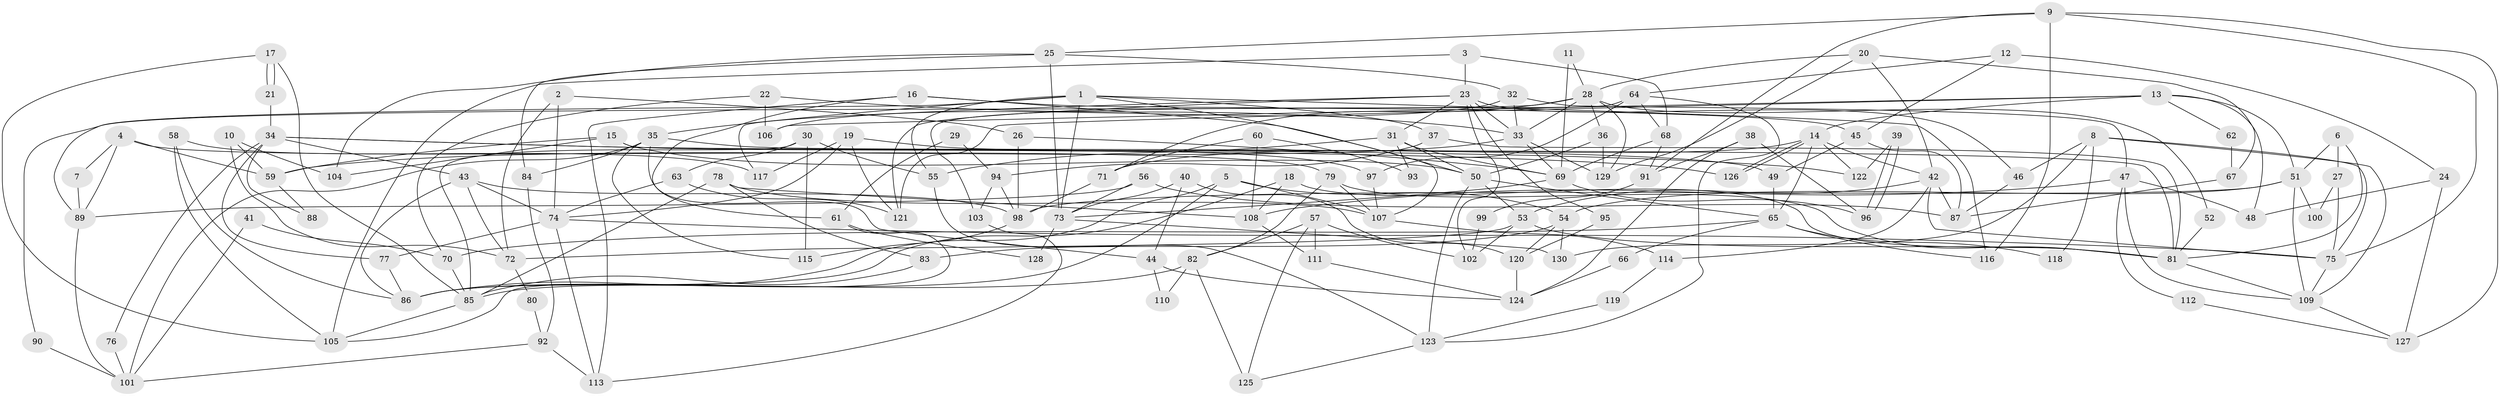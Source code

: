 // coarse degree distribution, {9: 0.06593406593406594, 4: 0.14285714285714285, 3: 0.23076923076923078, 6: 0.04395604395604396, 2: 0.1978021978021978, 8: 0.054945054945054944, 7: 0.10989010989010989, 5: 0.12087912087912088, 10: 0.02197802197802198, 12: 0.01098901098901099}
// Generated by graph-tools (version 1.1) at 2025/52/02/27/25 19:52:09]
// undirected, 130 vertices, 260 edges
graph export_dot {
graph [start="1"]
  node [color=gray90,style=filled];
  1;
  2;
  3;
  4;
  5;
  6;
  7;
  8;
  9;
  10;
  11;
  12;
  13;
  14;
  15;
  16;
  17;
  18;
  19;
  20;
  21;
  22;
  23;
  24;
  25;
  26;
  27;
  28;
  29;
  30;
  31;
  32;
  33;
  34;
  35;
  36;
  37;
  38;
  39;
  40;
  41;
  42;
  43;
  44;
  45;
  46;
  47;
  48;
  49;
  50;
  51;
  52;
  53;
  54;
  55;
  56;
  57;
  58;
  59;
  60;
  61;
  62;
  63;
  64;
  65;
  66;
  67;
  68;
  69;
  70;
  71;
  72;
  73;
  74;
  75;
  76;
  77;
  78;
  79;
  80;
  81;
  82;
  83;
  84;
  85;
  86;
  87;
  88;
  89;
  90;
  91;
  92;
  93;
  94;
  95;
  96;
  97;
  98;
  99;
  100;
  101;
  102;
  103;
  104;
  105;
  106;
  107;
  108;
  109;
  110;
  111;
  112;
  113;
  114;
  115;
  116;
  117;
  118;
  119;
  120;
  121;
  122;
  123;
  124;
  125;
  126;
  127;
  128;
  129;
  130;
  1 -- 107;
  1 -- 116;
  1 -- 35;
  1 -- 37;
  1 -- 55;
  1 -- 73;
  1 -- 89;
  2 -- 26;
  2 -- 72;
  2 -- 74;
  3 -- 23;
  3 -- 68;
  3 -- 105;
  4 -- 59;
  4 -- 89;
  4 -- 7;
  4 -- 79;
  5 -- 54;
  5 -- 86;
  5 -- 85;
  5 -- 107;
  6 -- 81;
  6 -- 51;
  6 -- 27;
  7 -- 89;
  8 -- 46;
  8 -- 75;
  8 -- 109;
  8 -- 118;
  8 -- 130;
  9 -- 25;
  9 -- 75;
  9 -- 91;
  9 -- 116;
  9 -- 127;
  10 -- 104;
  10 -- 72;
  10 -- 59;
  11 -- 28;
  11 -- 69;
  12 -- 64;
  12 -- 24;
  12 -- 45;
  13 -- 14;
  13 -- 121;
  13 -- 48;
  13 -- 51;
  13 -- 62;
  13 -- 106;
  14 -- 126;
  14 -- 126;
  14 -- 71;
  14 -- 42;
  14 -- 65;
  14 -- 122;
  15 -- 81;
  15 -- 50;
  15 -- 59;
  15 -- 104;
  16 -- 113;
  16 -- 50;
  16 -- 45;
  16 -- 61;
  17 -- 85;
  17 -- 21;
  17 -- 21;
  17 -- 105;
  18 -- 81;
  18 -- 86;
  18 -- 108;
  19 -- 121;
  19 -- 74;
  19 -- 97;
  19 -- 117;
  20 -- 129;
  20 -- 28;
  20 -- 42;
  20 -- 67;
  21 -- 34;
  22 -- 70;
  22 -- 106;
  22 -- 33;
  23 -- 31;
  23 -- 33;
  23 -- 46;
  23 -- 95;
  23 -- 102;
  23 -- 117;
  23 -- 121;
  24 -- 48;
  24 -- 127;
  25 -- 32;
  25 -- 73;
  25 -- 84;
  25 -- 104;
  26 -- 69;
  26 -- 98;
  27 -- 75;
  27 -- 100;
  28 -- 33;
  28 -- 129;
  28 -- 36;
  28 -- 52;
  28 -- 71;
  28 -- 90;
  29 -- 94;
  29 -- 61;
  30 -- 85;
  30 -- 55;
  30 -- 63;
  30 -- 115;
  31 -- 50;
  31 -- 69;
  31 -- 55;
  31 -- 93;
  32 -- 47;
  32 -- 33;
  32 -- 106;
  33 -- 59;
  33 -- 69;
  33 -- 129;
  34 -- 77;
  34 -- 43;
  34 -- 76;
  34 -- 88;
  34 -- 122;
  34 -- 126;
  35 -- 49;
  35 -- 44;
  35 -- 84;
  35 -- 101;
  35 -- 115;
  36 -- 50;
  36 -- 129;
  37 -- 81;
  37 -- 94;
  38 -- 124;
  38 -- 91;
  38 -- 96;
  39 -- 96;
  39 -- 96;
  39 -- 122;
  40 -- 73;
  40 -- 120;
  40 -- 44;
  41 -- 70;
  41 -- 101;
  42 -- 53;
  42 -- 75;
  42 -- 87;
  42 -- 114;
  43 -- 98;
  43 -- 74;
  43 -- 72;
  43 -- 86;
  44 -- 110;
  44 -- 124;
  45 -- 49;
  45 -- 87;
  46 -- 87;
  47 -- 109;
  47 -- 108;
  47 -- 48;
  47 -- 112;
  49 -- 65;
  50 -- 53;
  50 -- 123;
  50 -- 65;
  51 -- 109;
  51 -- 54;
  51 -- 98;
  51 -- 100;
  52 -- 81;
  53 -- 81;
  53 -- 72;
  53 -- 102;
  54 -- 130;
  54 -- 83;
  54 -- 120;
  55 -- 123;
  56 -- 87;
  56 -- 73;
  56 -- 89;
  57 -- 82;
  57 -- 102;
  57 -- 111;
  57 -- 125;
  58 -- 105;
  58 -- 117;
  58 -- 86;
  59 -- 88;
  60 -- 108;
  60 -- 71;
  60 -- 93;
  61 -- 105;
  61 -- 128;
  62 -- 67;
  63 -- 74;
  63 -- 121;
  64 -- 97;
  64 -- 123;
  64 -- 68;
  64 -- 103;
  65 -- 66;
  65 -- 70;
  65 -- 116;
  65 -- 118;
  66 -- 124;
  67 -- 87;
  68 -- 69;
  68 -- 91;
  69 -- 96;
  69 -- 73;
  70 -- 85;
  71 -- 98;
  72 -- 80;
  73 -- 128;
  73 -- 130;
  74 -- 113;
  74 -- 75;
  74 -- 77;
  75 -- 109;
  76 -- 101;
  77 -- 86;
  78 -- 83;
  78 -- 85;
  78 -- 107;
  78 -- 108;
  79 -- 107;
  79 -- 81;
  79 -- 82;
  80 -- 92;
  81 -- 109;
  82 -- 86;
  82 -- 110;
  82 -- 125;
  83 -- 85;
  84 -- 92;
  85 -- 105;
  89 -- 101;
  90 -- 101;
  91 -- 99;
  92 -- 101;
  92 -- 113;
  94 -- 98;
  94 -- 103;
  95 -- 120;
  97 -- 107;
  98 -- 115;
  99 -- 102;
  103 -- 113;
  107 -- 114;
  108 -- 111;
  109 -- 127;
  111 -- 124;
  112 -- 127;
  114 -- 119;
  119 -- 123;
  120 -- 124;
  123 -- 125;
}
